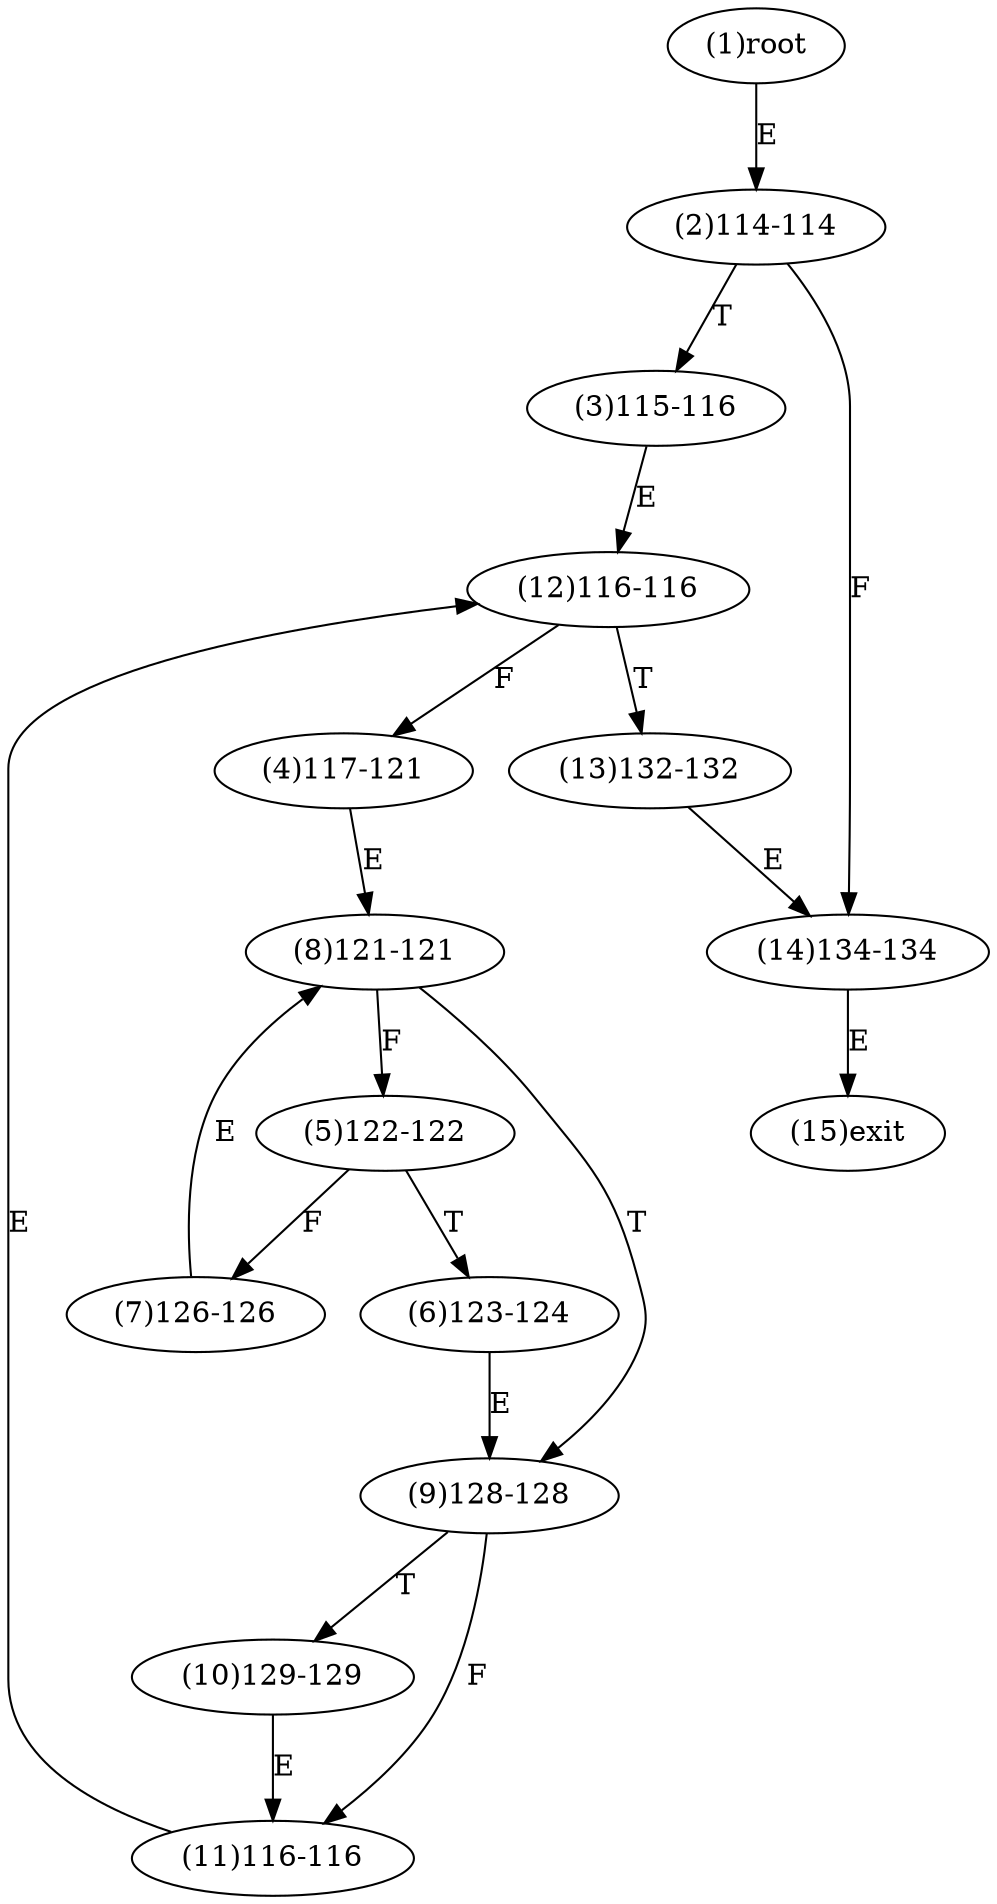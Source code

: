 digraph "" { 
1[ label="(1)root"];
2[ label="(2)114-114"];
3[ label="(3)115-116"];
4[ label="(4)117-121"];
5[ label="(5)122-122"];
6[ label="(6)123-124"];
7[ label="(7)126-126"];
8[ label="(8)121-121"];
9[ label="(9)128-128"];
10[ label="(10)129-129"];
11[ label="(11)116-116"];
12[ label="(12)116-116"];
13[ label="(13)132-132"];
14[ label="(14)134-134"];
15[ label="(15)exit"];
1->2[ label="E"];
2->14[ label="F"];
2->3[ label="T"];
3->12[ label="E"];
4->8[ label="E"];
5->7[ label="F"];
5->6[ label="T"];
6->9[ label="E"];
7->8[ label="E"];
8->5[ label="F"];
8->9[ label="T"];
9->11[ label="F"];
9->10[ label="T"];
10->11[ label="E"];
11->12[ label="E"];
12->4[ label="F"];
12->13[ label="T"];
13->14[ label="E"];
14->15[ label="E"];
}